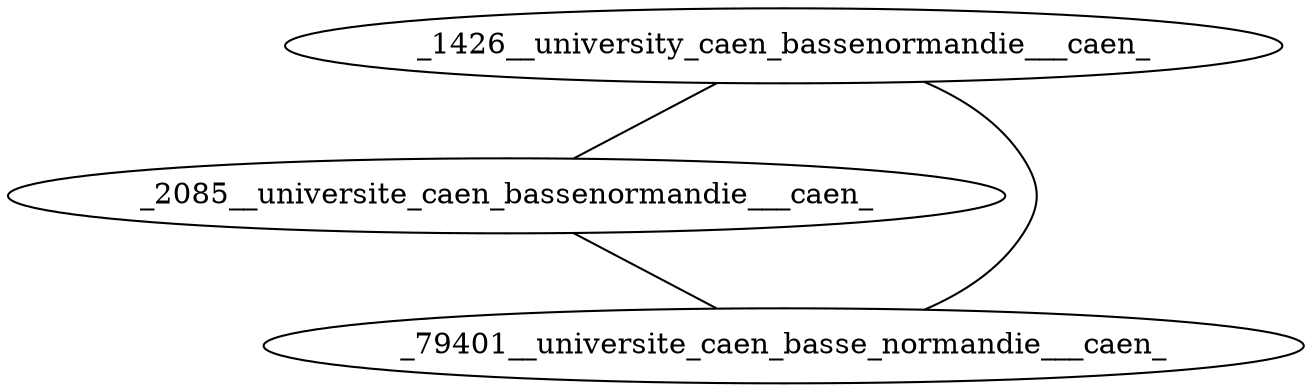 graph {
_1426__university_caen_bassenormandie___caen_ -- _2085__universite_caen_bassenormandie___caen_
_79401__universite_caen_basse_normandie___caen_ -- _1426__university_caen_bassenormandie___caen_
_2085__universite_caen_bassenormandie___caen_ -- _79401__universite_caen_basse_normandie___caen_
}